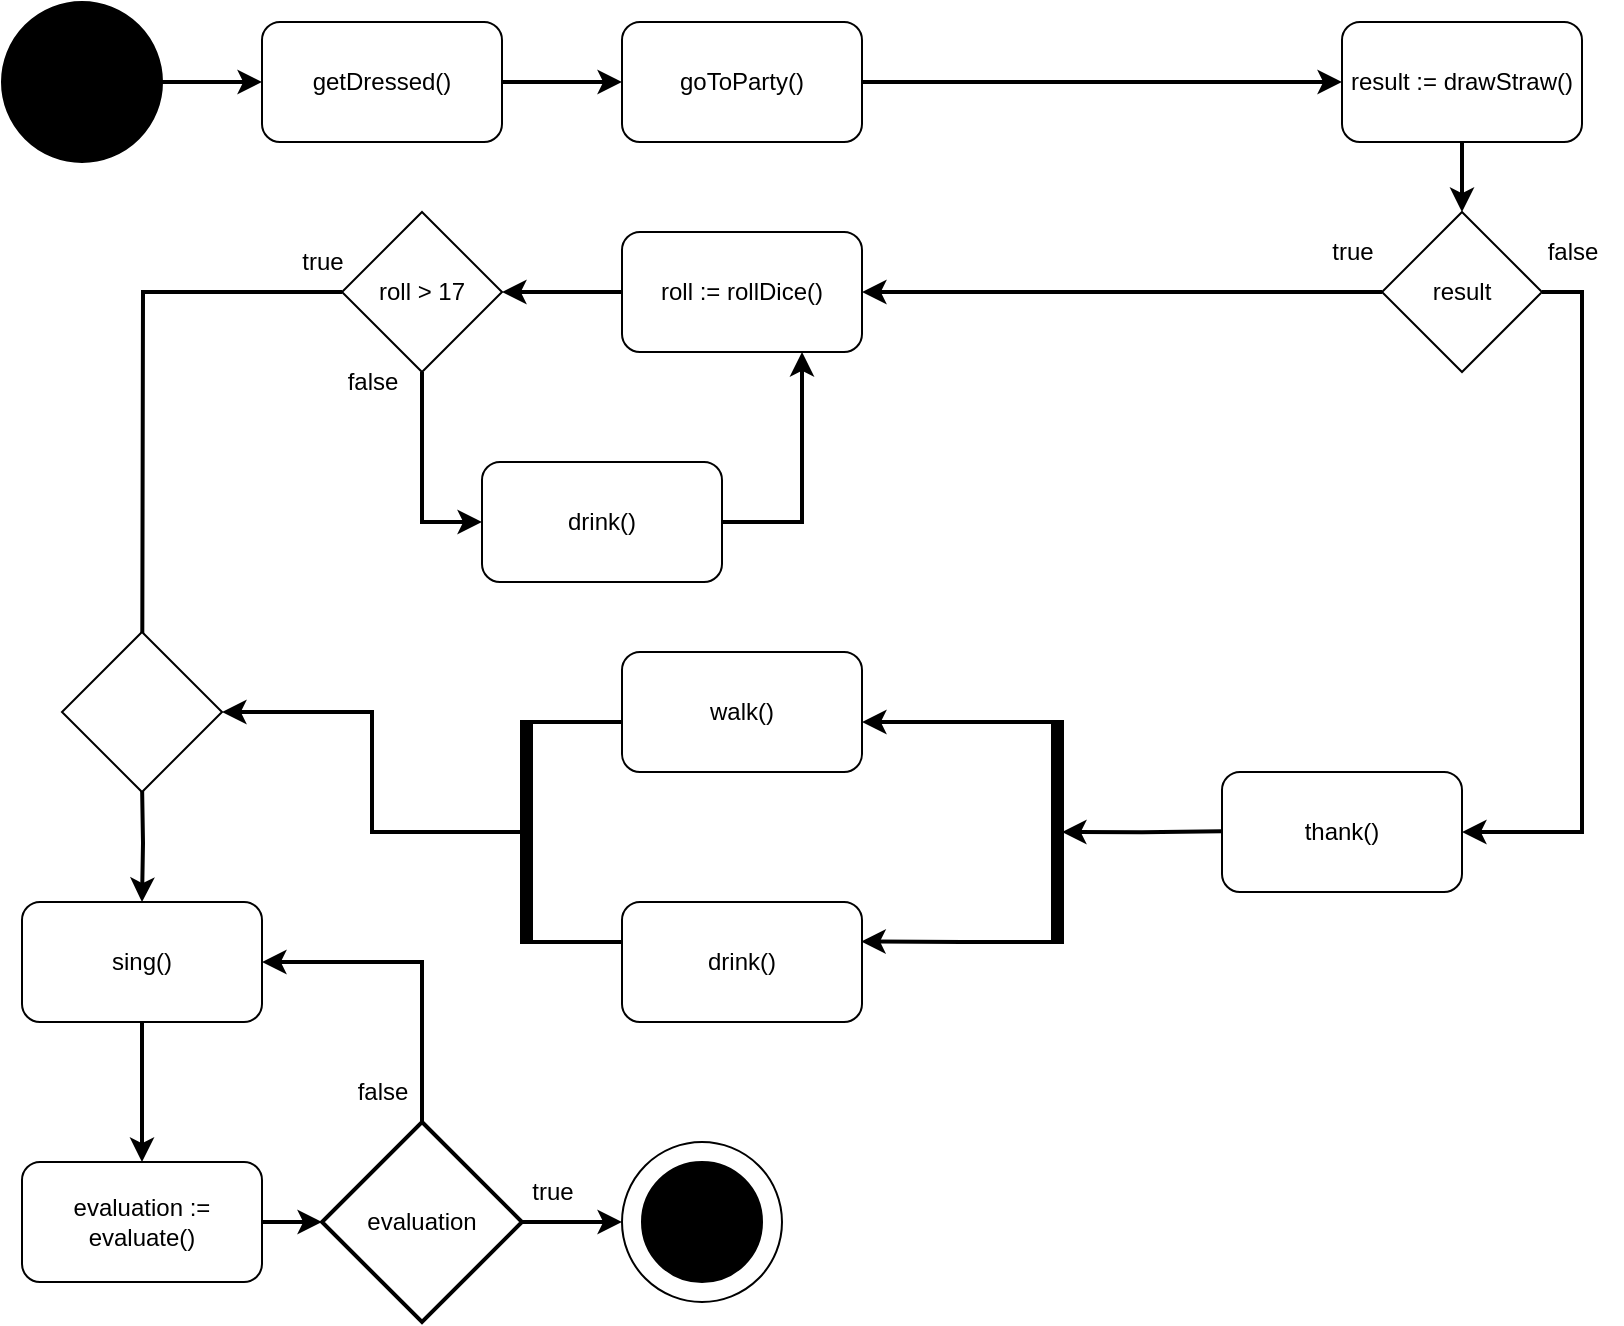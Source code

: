 <mxfile version="20.8.13" type="github">
  <diagram name="Seite-1" id="kDQ1YSrSx2T5lFSh3bFP">
    <mxGraphModel dx="819" dy="447" grid="1" gridSize="10" guides="1" tooltips="1" connect="1" arrows="1" fold="1" page="1" pageScale="1" pageWidth="827" pageHeight="1169" background="none" math="0" shadow="0">
      <root>
        <mxCell id="0" />
        <mxCell id="1" parent="0" />
        <mxCell id="CxbOAbyMZpuOM8MBbK7M-26" value="" style="ellipse;whiteSpace=wrap;html=1;aspect=fixed;strokeColor=#000000;fillColor=#000000;" parent="1" vertex="1">
          <mxGeometry x="10" y="10" width="80" height="80" as="geometry" />
        </mxCell>
        <mxCell id="CxbOAbyMZpuOM8MBbK7M-30" style="edgeStyle=orthogonalEdgeStyle;rounded=0;orthogonalLoop=1;jettySize=auto;html=1;exitX=1;exitY=0.5;exitDx=0;exitDy=0;strokeWidth=2;" parent="1" source="CxbOAbyMZpuOM8MBbK7M-27" target="CxbOAbyMZpuOM8MBbK7M-29" edge="1">
          <mxGeometry relative="1" as="geometry" />
        </mxCell>
        <mxCell id="CxbOAbyMZpuOM8MBbK7M-27" value="getDressed()" style="rounded=1;whiteSpace=wrap;html=1;strokeColor=#000000;fillColor=#FFFFFF;" parent="1" vertex="1">
          <mxGeometry x="140" y="20" width="120" height="60" as="geometry" />
        </mxCell>
        <mxCell id="CxbOAbyMZpuOM8MBbK7M-28" value="" style="endArrow=classic;html=1;rounded=0;exitX=1;exitY=0.5;exitDx=0;exitDy=0;entryX=0;entryY=0.5;entryDx=0;entryDy=0;strokeWidth=2;" parent="1" source="CxbOAbyMZpuOM8MBbK7M-26" target="CxbOAbyMZpuOM8MBbK7M-27" edge="1">
          <mxGeometry width="50" height="50" relative="1" as="geometry">
            <mxPoint x="360" y="370" as="sourcePoint" />
            <mxPoint x="410" y="320" as="targetPoint" />
          </mxGeometry>
        </mxCell>
        <mxCell id="CxbOAbyMZpuOM8MBbK7M-32" style="edgeStyle=orthogonalEdgeStyle;rounded=0;orthogonalLoop=1;jettySize=auto;html=1;exitX=1;exitY=0.5;exitDx=0;exitDy=0;entryX=0;entryY=0.5;entryDx=0;entryDy=0;strokeWidth=2;" parent="1" source="CxbOAbyMZpuOM8MBbK7M-29" target="CxbOAbyMZpuOM8MBbK7M-73" edge="1">
          <mxGeometry relative="1" as="geometry">
            <Array as="points" />
            <mxPoint x="500" y="50" as="targetPoint" />
          </mxGeometry>
        </mxCell>
        <mxCell id="CxbOAbyMZpuOM8MBbK7M-29" value="&lt;div&gt;goToParty()&lt;/div&gt;" style="rounded=1;whiteSpace=wrap;html=1;strokeColor=#000000;fillColor=#FFFFFF;" parent="1" vertex="1">
          <mxGeometry x="320" y="20" width="120" height="60" as="geometry" />
        </mxCell>
        <mxCell id="CxbOAbyMZpuOM8MBbK7M-37" style="edgeStyle=orthogonalEdgeStyle;rounded=0;orthogonalLoop=1;jettySize=auto;html=1;exitX=0;exitY=0.5;exitDx=0;exitDy=0;entryX=1;entryY=0.5;entryDx=0;entryDy=0;strokeWidth=2;startArrow=none;fontStyle=1" parent="1" source="CxbOAbyMZpuOM8MBbK7M-34" target="CxbOAbyMZpuOM8MBbK7M-62" edge="1">
          <mxGeometry relative="1" as="geometry">
            <mxPoint x="620" y="170" as="targetPoint" />
            <mxPoint x="530" y="155" as="sourcePoint" />
          </mxGeometry>
        </mxCell>
        <mxCell id="CxbOAbyMZpuOM8MBbK7M-57" style="edgeStyle=orthogonalEdgeStyle;rounded=0;orthogonalLoop=1;jettySize=auto;html=1;exitX=1;exitY=0.5;exitDx=0;exitDy=0;entryX=1;entryY=0.5;entryDx=0;entryDy=0;shadow=0;strokeColor=default;targetPerimeterSpacing=0;fillColor=#000000;strokeWidth=2;" parent="1" source="CxbOAbyMZpuOM8MBbK7M-34" target="CxbOAbyMZpuOM8MBbK7M-78" edge="1">
          <mxGeometry relative="1" as="geometry" />
        </mxCell>
        <mxCell id="CxbOAbyMZpuOM8MBbK7M-34" value="result" style="rhombus;whiteSpace=wrap;html=1;strokeColor=#000000;fillColor=#FFFFFF;" parent="1" vertex="1">
          <mxGeometry x="700" y="115" width="80" height="80" as="geometry" />
        </mxCell>
        <mxCell id="CxbOAbyMZpuOM8MBbK7M-56" value="" style="strokeWidth=2;html=1;shape=mxgraph.flowchart.annotation_1;align=left;pointerEvents=1;strokeColor=#000000;fillColor=#FFFFFF;rotation=-180;" parent="1" vertex="1">
          <mxGeometry x="490" y="370" width="50" height="110" as="geometry" />
        </mxCell>
        <mxCell id="CxbOAbyMZpuOM8MBbK7M-61" style="edgeStyle=orthogonalEdgeStyle;rounded=0;orthogonalLoop=1;jettySize=auto;html=1;exitX=0;exitY=0.5;exitDx=0;exitDy=0;entryX=1;entryY=0.5;entryDx=0;entryDy=0;strokeWidth=2;" parent="1" source="CxbOAbyMZpuOM8MBbK7M-62" target="CxbOAbyMZpuOM8MBbK7M-65" edge="1">
          <mxGeometry relative="1" as="geometry" />
        </mxCell>
        <mxCell id="CxbOAbyMZpuOM8MBbK7M-62" value="roll := rollDice()" style="rounded=1;whiteSpace=wrap;html=1;strokeColor=#000000;fillColor=#FFFFFF;" parent="1" vertex="1">
          <mxGeometry x="320" y="125" width="120" height="60" as="geometry" />
        </mxCell>
        <mxCell id="CxbOAbyMZpuOM8MBbK7M-63" style="edgeStyle=orthogonalEdgeStyle;rounded=0;orthogonalLoop=1;jettySize=auto;html=1;exitX=0.5;exitY=1;exitDx=0;exitDy=0;entryX=0;entryY=0.5;entryDx=0;entryDy=0;strokeWidth=2;" parent="1" source="CxbOAbyMZpuOM8MBbK7M-65" target="pmixEZLCoM3Kavtuxvij-1" edge="1">
          <mxGeometry relative="1" as="geometry" />
        </mxCell>
        <mxCell id="pmixEZLCoM3Kavtuxvij-7" style="edgeStyle=orthogonalEdgeStyle;rounded=0;orthogonalLoop=1;jettySize=auto;html=1;exitX=0;exitY=0.5;exitDx=0;exitDy=0;strokeWidth=2;endArrow=none;endFill=0;" parent="1" source="CxbOAbyMZpuOM8MBbK7M-65" edge="1">
          <mxGeometry relative="1" as="geometry">
            <mxPoint x="80" y="400" as="targetPoint" />
          </mxGeometry>
        </mxCell>
        <mxCell id="CxbOAbyMZpuOM8MBbK7M-65" value="roll &amp;gt; 17" style="rhombus;whiteSpace=wrap;html=1;strokeColor=#000000;fillColor=#FFFFFF;" parent="1" vertex="1">
          <mxGeometry x="180" y="115" width="80" height="80" as="geometry" />
        </mxCell>
        <mxCell id="CxbOAbyMZpuOM8MBbK7M-108" style="edgeStyle=orthogonalEdgeStyle;rounded=0;sketch=0;orthogonalLoop=1;jettySize=auto;html=1;exitX=0.5;exitY=1;exitDx=0;exitDy=0;entryX=0.5;entryY=0;entryDx=0;entryDy=0;shadow=0;strokeColor=default;strokeWidth=2;startArrow=none;startFill=0;endArrow=classic;endFill=1;targetPerimeterSpacing=0;fillColor=#000000;" parent="1" target="CxbOAbyMZpuOM8MBbK7M-88" edge="1">
          <mxGeometry relative="1" as="geometry">
            <mxPoint x="80" y="400" as="sourcePoint" />
          </mxGeometry>
        </mxCell>
        <mxCell id="CxbOAbyMZpuOM8MBbK7M-67" value="true" style="text;html=1;align=center;verticalAlign=middle;resizable=0;points=[];autosize=1;strokeColor=none;fillColor=none;" parent="1" vertex="1">
          <mxGeometry x="665" y="120" width="40" height="30" as="geometry" />
        </mxCell>
        <mxCell id="CxbOAbyMZpuOM8MBbK7M-68" value="false" style="text;html=1;align=center;verticalAlign=middle;resizable=0;points=[];autosize=1;strokeColor=none;fillColor=none;" parent="1" vertex="1">
          <mxGeometry x="170" y="185" width="50" height="30" as="geometry" />
        </mxCell>
        <mxCell id="CxbOAbyMZpuOM8MBbK7M-69" value="walk()" style="rounded=1;whiteSpace=wrap;html=1;strokeColor=#000000;fillColor=#FFFFFF;" parent="1" vertex="1">
          <mxGeometry x="320" y="335" width="120" height="60" as="geometry" />
        </mxCell>
        <mxCell id="CxbOAbyMZpuOM8MBbK7M-70" value="drink()" style="rounded=1;whiteSpace=wrap;html=1;strokeColor=#000000;fillColor=#FFFFFF;" parent="1" vertex="1">
          <mxGeometry x="320" y="460" width="120" height="60" as="geometry" />
        </mxCell>
        <mxCell id="CxbOAbyMZpuOM8MBbK7M-71" style="edgeStyle=orthogonalEdgeStyle;rounded=0;sketch=0;orthogonalLoop=1;jettySize=auto;html=1;exitX=1;exitY=1;exitDx=0;exitDy=0;exitPerimeter=0;entryX=1;entryY=0.5;entryDx=0;entryDy=0;shadow=0;strokeColor=#000000;targetPerimeterSpacing=0;fillColor=#000000;strokeWidth=2;" parent="1" edge="1">
          <mxGeometry relative="1" as="geometry">
            <mxPoint x="490" y="370.0" as="sourcePoint" />
            <Array as="points">
              <mxPoint x="480" y="370" />
              <mxPoint x="480" y="370" />
            </Array>
            <mxPoint x="440" y="370" as="targetPoint" />
          </mxGeometry>
        </mxCell>
        <mxCell id="CxbOAbyMZpuOM8MBbK7M-72" style="edgeStyle=orthogonalEdgeStyle;rounded=0;sketch=0;orthogonalLoop=1;jettySize=auto;html=1;exitX=1;exitY=0;exitDx=0;exitDy=0;exitPerimeter=0;entryX=0.997;entryY=0.328;entryDx=0;entryDy=0;entryPerimeter=0;shadow=0;strokeColor=#000000;targetPerimeterSpacing=0;fillColor=#000000;strokeWidth=2;" parent="1" target="CxbOAbyMZpuOM8MBbK7M-70" edge="1">
          <mxGeometry relative="1" as="geometry">
            <mxPoint x="490" y="480" as="sourcePoint" />
            <Array as="points">
              <mxPoint x="440" y="480" />
            </Array>
          </mxGeometry>
        </mxCell>
        <mxCell id="CxbOAbyMZpuOM8MBbK7M-73" value="result := drawStraw()" style="rounded=1;whiteSpace=wrap;html=1;strokeColor=#000000;fillColor=#FFFFFF;" parent="1" vertex="1">
          <mxGeometry x="680" y="20" width="120" height="60" as="geometry" />
        </mxCell>
        <mxCell id="CxbOAbyMZpuOM8MBbK7M-75" style="edgeStyle=orthogonalEdgeStyle;rounded=0;orthogonalLoop=1;jettySize=auto;html=1;exitX=0.5;exitY=1;exitDx=0;exitDy=0;entryX=0.5;entryY=0;entryDx=0;entryDy=0;strokeWidth=2;" parent="1" source="CxbOAbyMZpuOM8MBbK7M-73" target="CxbOAbyMZpuOM8MBbK7M-34" edge="1">
          <mxGeometry relative="1" as="geometry">
            <mxPoint x="650.0" y="100" as="sourcePoint" />
            <mxPoint x="710.0" y="100" as="targetPoint" />
            <Array as="points" />
          </mxGeometry>
        </mxCell>
        <mxCell id="CxbOAbyMZpuOM8MBbK7M-76" value="false" style="text;html=1;align=center;verticalAlign=middle;resizable=0;points=[];autosize=1;strokeColor=none;fillColor=none;" parent="1" vertex="1">
          <mxGeometry x="770" y="120" width="50" height="30" as="geometry" />
        </mxCell>
        <mxCell id="CxbOAbyMZpuOM8MBbK7M-78" value="thank()" style="rounded=1;whiteSpace=wrap;html=1;strokeColor=#000000;fillColor=#FFFFFF;" parent="1" vertex="1">
          <mxGeometry x="620" y="395" width="120" height="60" as="geometry" />
        </mxCell>
        <mxCell id="CxbOAbyMZpuOM8MBbK7M-81" style="edgeStyle=orthogonalEdgeStyle;rounded=0;orthogonalLoop=1;jettySize=auto;html=1;exitX=0;exitY=0.5;exitDx=0;exitDy=0;entryX=0;entryY=0.5;entryDx=0;entryDy=0;strokeWidth=2;startArrow=none;fontStyle=1;entryPerimeter=0;" parent="1" target="CxbOAbyMZpuOM8MBbK7M-56" edge="1">
          <mxGeometry relative="1" as="geometry">
            <mxPoint x="620" y="424.58" as="sourcePoint" />
            <mxPoint x="530" y="424.58" as="targetPoint" />
          </mxGeometry>
        </mxCell>
        <mxCell id="FM8C2OwK18fEnHOMxnsp-6" style="edgeStyle=orthogonalEdgeStyle;rounded=0;orthogonalLoop=1;jettySize=auto;html=1;exitX=0;exitY=0.5;exitDx=0;exitDy=0;exitPerimeter=0;entryX=1;entryY=0.5;entryDx=0;entryDy=0;strokeWidth=2;endArrow=classic;endFill=1;" edge="1" parent="1" source="CxbOAbyMZpuOM8MBbK7M-87" target="FM8C2OwK18fEnHOMxnsp-1">
          <mxGeometry relative="1" as="geometry" />
        </mxCell>
        <mxCell id="CxbOAbyMZpuOM8MBbK7M-87" value="" style="strokeWidth=2;html=1;shape=mxgraph.flowchart.annotation_1;align=left;pointerEvents=1;strokeColor=#000000;fillColor=#FFFFFF;" parent="1" vertex="1">
          <mxGeometry x="270" y="370" width="50" height="110" as="geometry" />
        </mxCell>
        <mxCell id="CxbOAbyMZpuOM8MBbK7M-97" style="edgeStyle=orthogonalEdgeStyle;rounded=0;sketch=0;orthogonalLoop=1;jettySize=auto;html=1;exitX=0.5;exitY=1;exitDx=0;exitDy=0;entryX=0.5;entryY=0;entryDx=0;entryDy=0;shadow=0;strokeColor=default;strokeWidth=2;startArrow=none;startFill=0;endArrow=classic;endFill=1;targetPerimeterSpacing=0;fillColor=#000000;" parent="1" source="CxbOAbyMZpuOM8MBbK7M-88" target="CxbOAbyMZpuOM8MBbK7M-96" edge="1">
          <mxGeometry relative="1" as="geometry" />
        </mxCell>
        <mxCell id="CxbOAbyMZpuOM8MBbK7M-88" value="sing()" style="rounded=1;whiteSpace=wrap;html=1;strokeColor=#000000;fillColor=#FFFFFF;" parent="1" vertex="1">
          <mxGeometry x="20" y="460" width="120" height="60" as="geometry" />
        </mxCell>
        <mxCell id="CxbOAbyMZpuOM8MBbK7M-99" style="edgeStyle=orthogonalEdgeStyle;rounded=0;sketch=0;orthogonalLoop=1;jettySize=auto;html=1;exitX=0.5;exitY=0;exitDx=0;exitDy=0;exitPerimeter=0;shadow=0;strokeColor=default;strokeWidth=2;startArrow=none;startFill=0;endArrow=classic;endFill=1;targetPerimeterSpacing=0;fillColor=#000000;entryX=1;entryY=0.5;entryDx=0;entryDy=0;" parent="1" source="CxbOAbyMZpuOM8MBbK7M-94" target="CxbOAbyMZpuOM8MBbK7M-88" edge="1">
          <mxGeometry relative="1" as="geometry">
            <mxPoint x="220" y="420" as="targetPoint" />
          </mxGeometry>
        </mxCell>
        <mxCell id="CxbOAbyMZpuOM8MBbK7M-104" style="edgeStyle=orthogonalEdgeStyle;rounded=0;sketch=0;orthogonalLoop=1;jettySize=auto;html=1;exitX=1;exitY=0.5;exitDx=0;exitDy=0;exitPerimeter=0;entryX=0;entryY=0.5;entryDx=0;entryDy=0;shadow=0;strokeColor=default;strokeWidth=2;startArrow=none;startFill=0;endArrow=classic;endFill=1;targetPerimeterSpacing=0;fillColor=#000000;" parent="1" source="CxbOAbyMZpuOM8MBbK7M-94" target="CxbOAbyMZpuOM8MBbK7M-102" edge="1">
          <mxGeometry relative="1" as="geometry" />
        </mxCell>
        <mxCell id="CxbOAbyMZpuOM8MBbK7M-94" value="evaluation" style="strokeWidth=2;html=1;shape=mxgraph.flowchart.decision;whiteSpace=wrap;strokeColor=#000000;fillColor=#FFFFFF;" parent="1" vertex="1">
          <mxGeometry x="170" y="570" width="100" height="100" as="geometry" />
        </mxCell>
        <mxCell id="CxbOAbyMZpuOM8MBbK7M-98" style="edgeStyle=orthogonalEdgeStyle;rounded=0;sketch=0;orthogonalLoop=1;jettySize=auto;html=1;exitX=1;exitY=0.5;exitDx=0;exitDy=0;entryX=0;entryY=0.5;entryDx=0;entryDy=0;entryPerimeter=0;shadow=0;strokeColor=default;strokeWidth=2;startArrow=none;startFill=0;endArrow=classic;endFill=1;targetPerimeterSpacing=0;fillColor=#000000;" parent="1" source="CxbOAbyMZpuOM8MBbK7M-96" target="CxbOAbyMZpuOM8MBbK7M-94" edge="1">
          <mxGeometry relative="1" as="geometry" />
        </mxCell>
        <mxCell id="CxbOAbyMZpuOM8MBbK7M-96" value="evaluation := evaluate()" style="rounded=1;whiteSpace=wrap;html=1;strokeColor=#000000;fillColor=#FFFFFF;" parent="1" vertex="1">
          <mxGeometry x="20" y="590" width="120" height="60" as="geometry" />
        </mxCell>
        <mxCell id="CxbOAbyMZpuOM8MBbK7M-100" value="&lt;div&gt;false&lt;/div&gt;" style="text;html=1;align=center;verticalAlign=middle;resizable=0;points=[];autosize=1;strokeColor=none;fillColor=none;" parent="1" vertex="1">
          <mxGeometry x="175" y="540" width="50" height="30" as="geometry" />
        </mxCell>
        <mxCell id="CxbOAbyMZpuOM8MBbK7M-102" value="" style="ellipse;whiteSpace=wrap;html=1;aspect=fixed;strokeColor=#000000;fillColor=#FFFFFF;" parent="1" vertex="1">
          <mxGeometry x="320" y="580" width="80" height="80" as="geometry" />
        </mxCell>
        <mxCell id="CxbOAbyMZpuOM8MBbK7M-103" value="" style="ellipse;whiteSpace=wrap;html=1;aspect=fixed;strokeColor=#000000;fillColor=#000000;" parent="1" vertex="1">
          <mxGeometry x="330" y="590" width="60" height="60" as="geometry" />
        </mxCell>
        <mxCell id="CxbOAbyMZpuOM8MBbK7M-105" value="true" style="text;html=1;align=center;verticalAlign=middle;resizable=0;points=[];autosize=1;strokeColor=none;fillColor=none;" parent="1" vertex="1">
          <mxGeometry x="265" y="590" width="40" height="30" as="geometry" />
        </mxCell>
        <mxCell id="pmixEZLCoM3Kavtuxvij-2" style="edgeStyle=orthogonalEdgeStyle;rounded=0;orthogonalLoop=1;jettySize=auto;html=1;exitX=1;exitY=0.5;exitDx=0;exitDy=0;strokeWidth=2;endArrow=classic;endFill=1;entryX=0.75;entryY=1;entryDx=0;entryDy=0;" parent="1" source="pmixEZLCoM3Kavtuxvij-1" edge="1" target="CxbOAbyMZpuOM8MBbK7M-62">
          <mxGeometry relative="1" as="geometry">
            <mxPoint x="400" y="190" as="targetPoint" />
          </mxGeometry>
        </mxCell>
        <mxCell id="pmixEZLCoM3Kavtuxvij-1" value="drink()" style="rounded=1;whiteSpace=wrap;html=1;strokeColor=#000000;fillColor=#FFFFFF;" parent="1" vertex="1">
          <mxGeometry x="250" y="240" width="120" height="60" as="geometry" />
        </mxCell>
        <mxCell id="FM8C2OwK18fEnHOMxnsp-1" value="" style="rhombus;whiteSpace=wrap;html=1;" vertex="1" parent="1">
          <mxGeometry x="40" y="325" width="80" height="80" as="geometry" />
        </mxCell>
        <mxCell id="FM8C2OwK18fEnHOMxnsp-5" value="true" style="text;html=1;align=center;verticalAlign=middle;resizable=0;points=[];autosize=1;strokeColor=none;fillColor=none;" vertex="1" parent="1">
          <mxGeometry x="150" y="125" width="40" height="30" as="geometry" />
        </mxCell>
        <mxCell id="FM8C2OwK18fEnHOMxnsp-7" value="" style="html=1;points=[];perimeter=orthogonalPerimeter;fillColor=strokeColor;" vertex="1" parent="1">
          <mxGeometry x="535" y="370" width="5" height="110" as="geometry" />
        </mxCell>
        <mxCell id="FM8C2OwK18fEnHOMxnsp-8" value="" style="html=1;points=[];perimeter=orthogonalPerimeter;fillColor=strokeColor;" vertex="1" parent="1">
          <mxGeometry x="270" y="370" width="5" height="110" as="geometry" />
        </mxCell>
      </root>
    </mxGraphModel>
  </diagram>
</mxfile>
